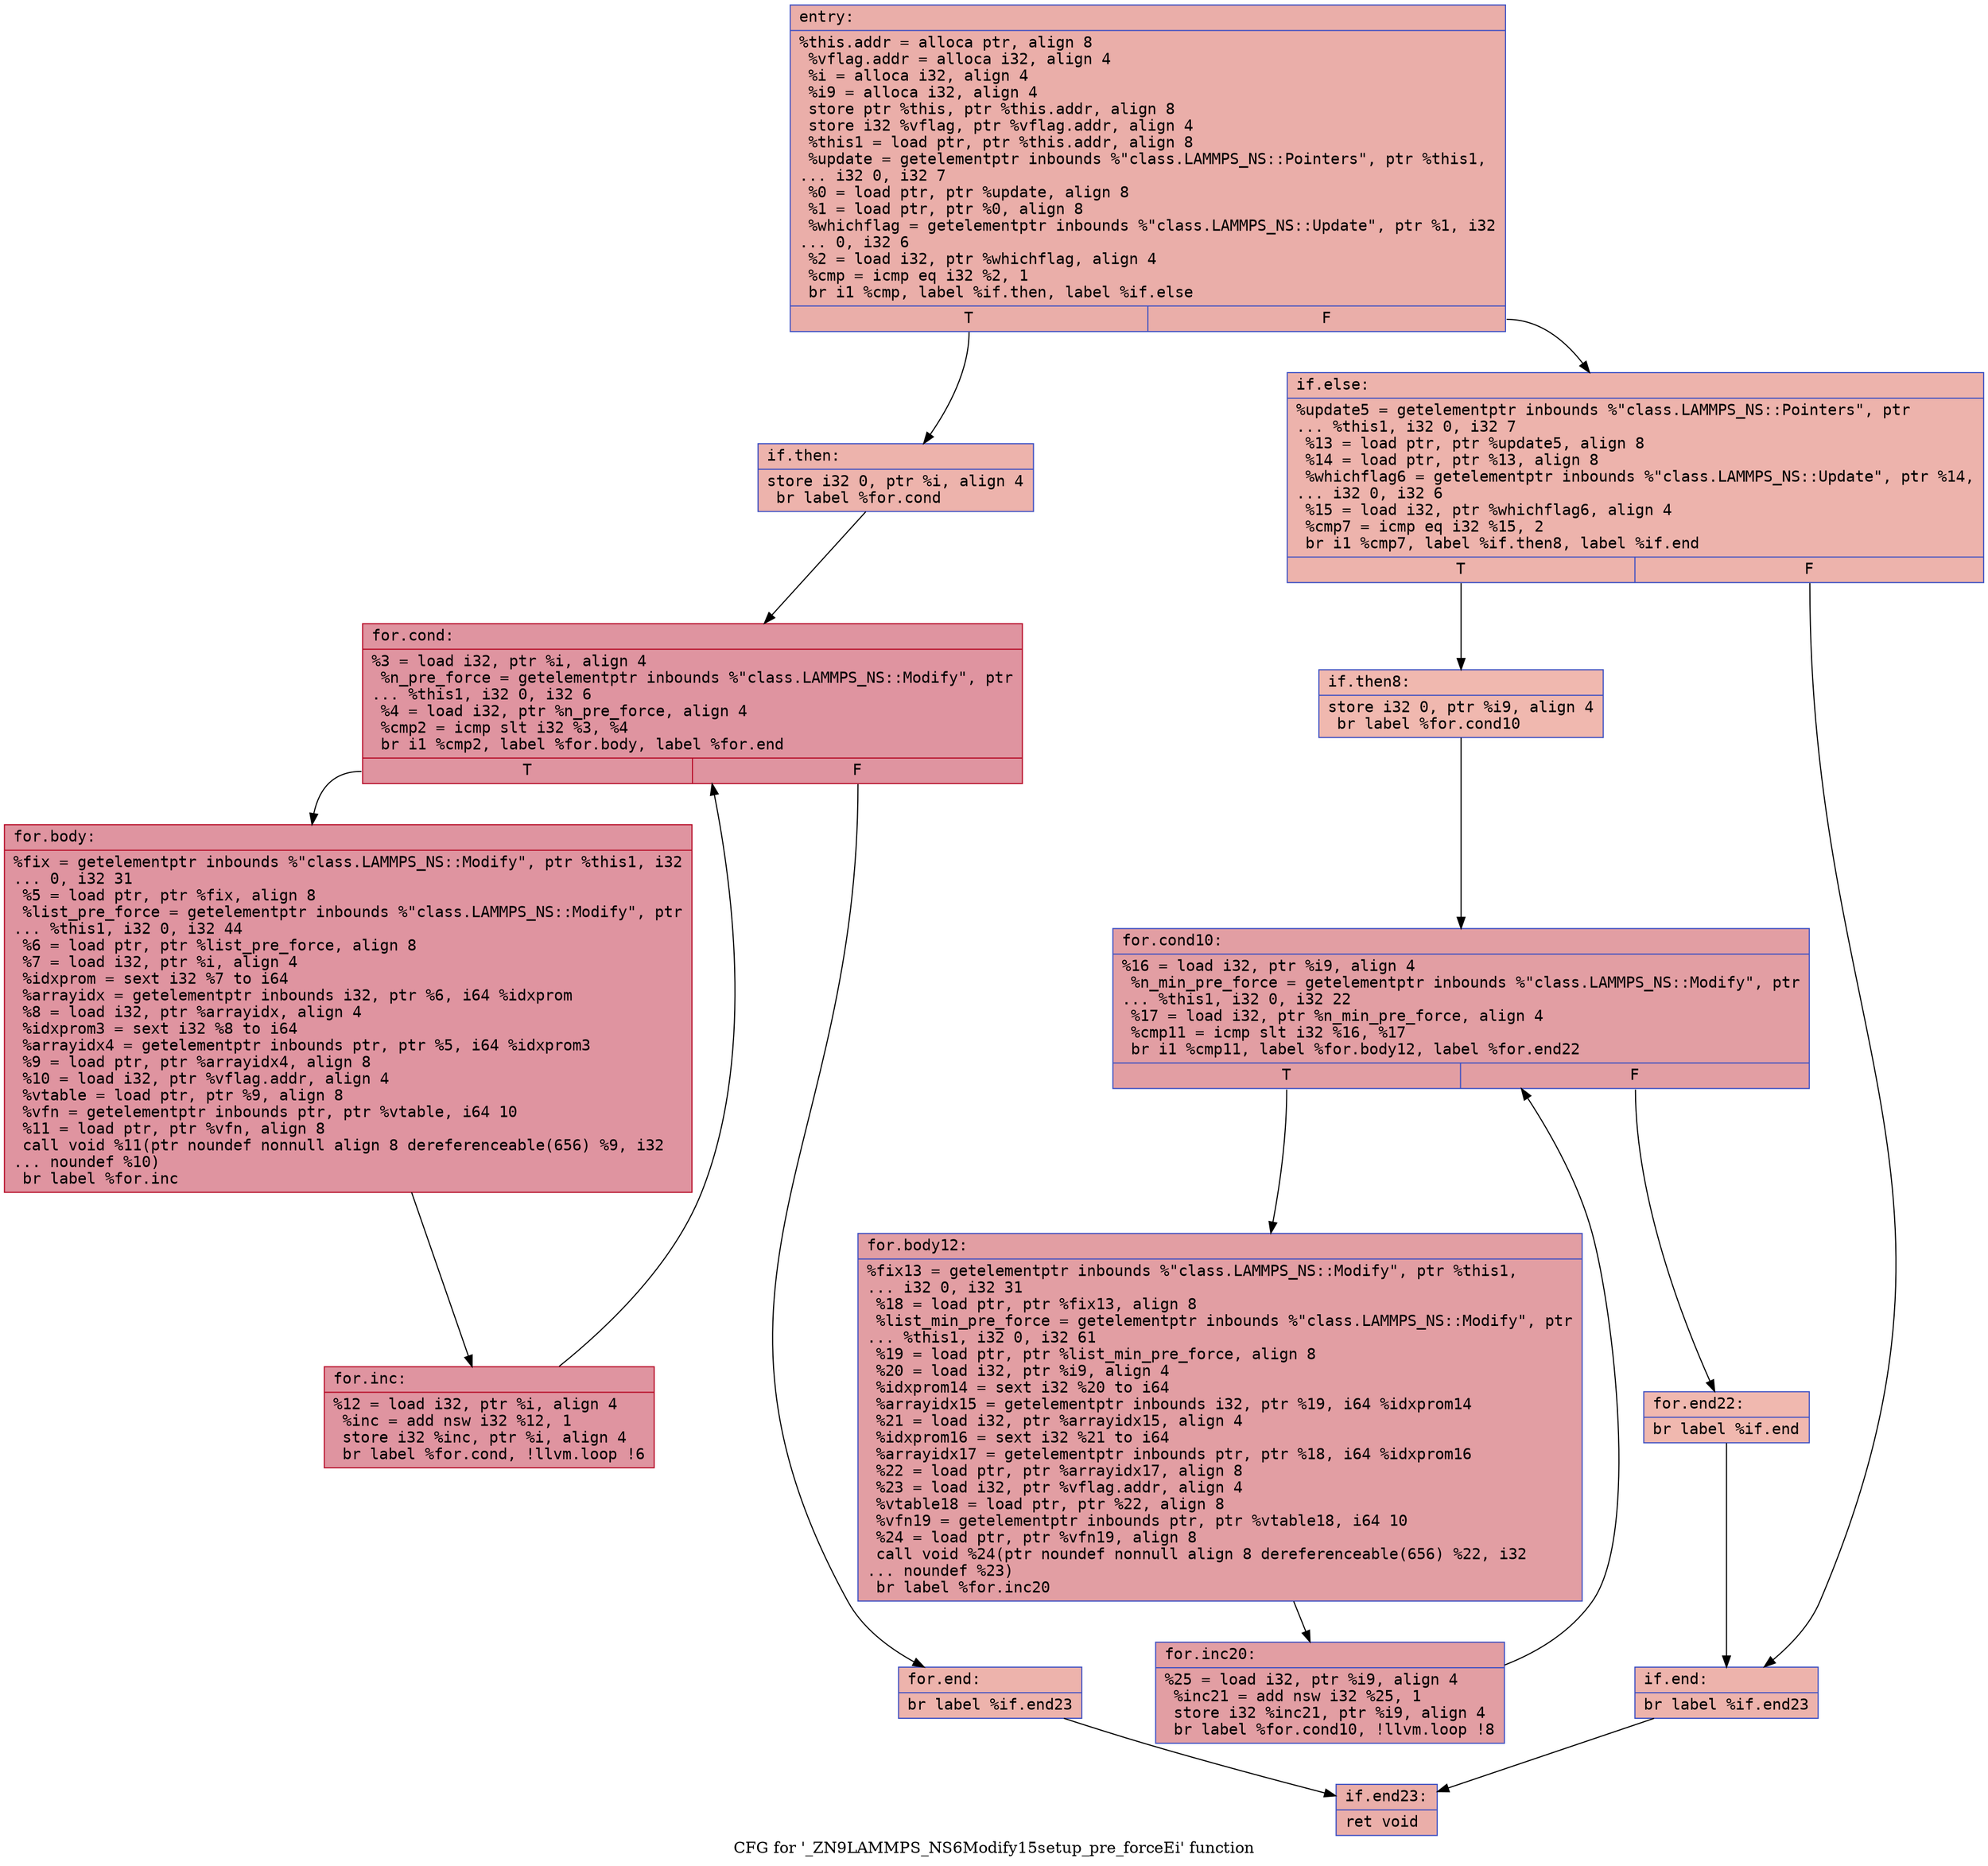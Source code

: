 digraph "CFG for '_ZN9LAMMPS_NS6Modify15setup_pre_forceEi' function" {
	label="CFG for '_ZN9LAMMPS_NS6Modify15setup_pre_forceEi' function";

	Node0x561f162b3eb0 [shape=record,color="#3d50c3ff", style=filled, fillcolor="#d0473d70" fontname="Courier",label="{entry:\l|  %this.addr = alloca ptr, align 8\l  %vflag.addr = alloca i32, align 4\l  %i = alloca i32, align 4\l  %i9 = alloca i32, align 4\l  store ptr %this, ptr %this.addr, align 8\l  store i32 %vflag, ptr %vflag.addr, align 4\l  %this1 = load ptr, ptr %this.addr, align 8\l  %update = getelementptr inbounds %\"class.LAMMPS_NS::Pointers\", ptr %this1,\l... i32 0, i32 7\l  %0 = load ptr, ptr %update, align 8\l  %1 = load ptr, ptr %0, align 8\l  %whichflag = getelementptr inbounds %\"class.LAMMPS_NS::Update\", ptr %1, i32\l... 0, i32 6\l  %2 = load i32, ptr %whichflag, align 4\l  %cmp = icmp eq i32 %2, 1\l  br i1 %cmp, label %if.then, label %if.else\l|{<s0>T|<s1>F}}"];
	Node0x561f162b3eb0:s0 -> Node0x561f162b46b0[tooltip="entry -> if.then\nProbability 50.00%" ];
	Node0x561f162b3eb0:s1 -> Node0x561f162b4720[tooltip="entry -> if.else\nProbability 50.00%" ];
	Node0x561f162b46b0 [shape=record,color="#3d50c3ff", style=filled, fillcolor="#d6524470" fontname="Courier",label="{if.then:\l|  store i32 0, ptr %i, align 4\l  br label %for.cond\l}"];
	Node0x561f162b46b0 -> Node0x561f162b49d0[tooltip="if.then -> for.cond\nProbability 100.00%" ];
	Node0x561f162b49d0 [shape=record,color="#b70d28ff", style=filled, fillcolor="#b70d2870" fontname="Courier",label="{for.cond:\l|  %3 = load i32, ptr %i, align 4\l  %n_pre_force = getelementptr inbounds %\"class.LAMMPS_NS::Modify\", ptr\l... %this1, i32 0, i32 6\l  %4 = load i32, ptr %n_pre_force, align 4\l  %cmp2 = icmp slt i32 %3, %4\l  br i1 %cmp2, label %for.body, label %for.end\l|{<s0>T|<s1>F}}"];
	Node0x561f162b49d0:s0 -> Node0x561f162b4d30[tooltip="for.cond -> for.body\nProbability 96.88%" ];
	Node0x561f162b49d0:s1 -> Node0x561f162b4db0[tooltip="for.cond -> for.end\nProbability 3.12%" ];
	Node0x561f162b4d30 [shape=record,color="#b70d28ff", style=filled, fillcolor="#b70d2870" fontname="Courier",label="{for.body:\l|  %fix = getelementptr inbounds %\"class.LAMMPS_NS::Modify\", ptr %this1, i32\l... 0, i32 31\l  %5 = load ptr, ptr %fix, align 8\l  %list_pre_force = getelementptr inbounds %\"class.LAMMPS_NS::Modify\", ptr\l... %this1, i32 0, i32 44\l  %6 = load ptr, ptr %list_pre_force, align 8\l  %7 = load i32, ptr %i, align 4\l  %idxprom = sext i32 %7 to i64\l  %arrayidx = getelementptr inbounds i32, ptr %6, i64 %idxprom\l  %8 = load i32, ptr %arrayidx, align 4\l  %idxprom3 = sext i32 %8 to i64\l  %arrayidx4 = getelementptr inbounds ptr, ptr %5, i64 %idxprom3\l  %9 = load ptr, ptr %arrayidx4, align 8\l  %10 = load i32, ptr %vflag.addr, align 4\l  %vtable = load ptr, ptr %9, align 8\l  %vfn = getelementptr inbounds ptr, ptr %vtable, i64 10\l  %11 = load ptr, ptr %vfn, align 8\l  call void %11(ptr noundef nonnull align 8 dereferenceable(656) %9, i32\l... noundef %10)\l  br label %for.inc\l}"];
	Node0x561f162b4d30 -> Node0x561f162b5b60[tooltip="for.body -> for.inc\nProbability 100.00%" ];
	Node0x561f162b5b60 [shape=record,color="#b70d28ff", style=filled, fillcolor="#b70d2870" fontname="Courier",label="{for.inc:\l|  %12 = load i32, ptr %i, align 4\l  %inc = add nsw i32 %12, 1\l  store i32 %inc, ptr %i, align 4\l  br label %for.cond, !llvm.loop !6\l}"];
	Node0x561f162b5b60 -> Node0x561f162b49d0[tooltip="for.inc -> for.cond\nProbability 100.00%" ];
	Node0x561f162b4db0 [shape=record,color="#3d50c3ff", style=filled, fillcolor="#d6524470" fontname="Courier",label="{for.end:\l|  br label %if.end23\l}"];
	Node0x561f162b4db0 -> Node0x561f162b5fb0[tooltip="for.end -> if.end23\nProbability 100.00%" ];
	Node0x561f162b4720 [shape=record,color="#3d50c3ff", style=filled, fillcolor="#d6524470" fontname="Courier",label="{if.else:\l|  %update5 = getelementptr inbounds %\"class.LAMMPS_NS::Pointers\", ptr\l... %this1, i32 0, i32 7\l  %13 = load ptr, ptr %update5, align 8\l  %14 = load ptr, ptr %13, align 8\l  %whichflag6 = getelementptr inbounds %\"class.LAMMPS_NS::Update\", ptr %14,\l... i32 0, i32 6\l  %15 = load i32, ptr %whichflag6, align 4\l  %cmp7 = icmp eq i32 %15, 2\l  br i1 %cmp7, label %if.then8, label %if.end\l|{<s0>T|<s1>F}}"];
	Node0x561f162b4720:s0 -> Node0x561f162b6470[tooltip="if.else -> if.then8\nProbability 50.00%" ];
	Node0x561f162b4720:s1 -> Node0x561f162b64f0[tooltip="if.else -> if.end\nProbability 50.00%" ];
	Node0x561f162b6470 [shape=record,color="#3d50c3ff", style=filled, fillcolor="#dc5d4a70" fontname="Courier",label="{if.then8:\l|  store i32 0, ptr %i9, align 4\l  br label %for.cond10\l}"];
	Node0x561f162b6470 -> Node0x561f162b66b0[tooltip="if.then8 -> for.cond10\nProbability 100.00%" ];
	Node0x561f162b66b0 [shape=record,color="#3d50c3ff", style=filled, fillcolor="#be242e70" fontname="Courier",label="{for.cond10:\l|  %16 = load i32, ptr %i9, align 4\l  %n_min_pre_force = getelementptr inbounds %\"class.LAMMPS_NS::Modify\", ptr\l... %this1, i32 0, i32 22\l  %17 = load i32, ptr %n_min_pre_force, align 4\l  %cmp11 = icmp slt i32 %16, %17\l  br i1 %cmp11, label %for.body12, label %for.end22\l|{<s0>T|<s1>F}}"];
	Node0x561f162b66b0:s0 -> Node0x561f162b6a70[tooltip="for.cond10 -> for.body12\nProbability 96.88%" ];
	Node0x561f162b66b0:s1 -> Node0x561f162b6ac0[tooltip="for.cond10 -> for.end22\nProbability 3.12%" ];
	Node0x561f162b6a70 [shape=record,color="#3d50c3ff", style=filled, fillcolor="#be242e70" fontname="Courier",label="{for.body12:\l|  %fix13 = getelementptr inbounds %\"class.LAMMPS_NS::Modify\", ptr %this1,\l... i32 0, i32 31\l  %18 = load ptr, ptr %fix13, align 8\l  %list_min_pre_force = getelementptr inbounds %\"class.LAMMPS_NS::Modify\", ptr\l... %this1, i32 0, i32 61\l  %19 = load ptr, ptr %list_min_pre_force, align 8\l  %20 = load i32, ptr %i9, align 4\l  %idxprom14 = sext i32 %20 to i64\l  %arrayidx15 = getelementptr inbounds i32, ptr %19, i64 %idxprom14\l  %21 = load i32, ptr %arrayidx15, align 4\l  %idxprom16 = sext i32 %21 to i64\l  %arrayidx17 = getelementptr inbounds ptr, ptr %18, i64 %idxprom16\l  %22 = load ptr, ptr %arrayidx17, align 8\l  %23 = load i32, ptr %vflag.addr, align 4\l  %vtable18 = load ptr, ptr %22, align 8\l  %vfn19 = getelementptr inbounds ptr, ptr %vtable18, i64 10\l  %24 = load ptr, ptr %vfn19, align 8\l  call void %24(ptr noundef nonnull align 8 dereferenceable(656) %22, i32\l... noundef %23)\l  br label %for.inc20\l}"];
	Node0x561f162b6a70 -> Node0x561f162b7710[tooltip="for.body12 -> for.inc20\nProbability 100.00%" ];
	Node0x561f162b7710 [shape=record,color="#3d50c3ff", style=filled, fillcolor="#be242e70" fontname="Courier",label="{for.inc20:\l|  %25 = load i32, ptr %i9, align 4\l  %inc21 = add nsw i32 %25, 1\l  store i32 %inc21, ptr %i9, align 4\l  br label %for.cond10, !llvm.loop !8\l}"];
	Node0x561f162b7710 -> Node0x561f162b66b0[tooltip="for.inc20 -> for.cond10\nProbability 100.00%" ];
	Node0x561f162b6ac0 [shape=record,color="#3d50c3ff", style=filled, fillcolor="#dc5d4a70" fontname="Courier",label="{for.end22:\l|  br label %if.end\l}"];
	Node0x561f162b6ac0 -> Node0x561f162b64f0[tooltip="for.end22 -> if.end\nProbability 100.00%" ];
	Node0x561f162b64f0 [shape=record,color="#3d50c3ff", style=filled, fillcolor="#d6524470" fontname="Courier",label="{if.end:\l|  br label %if.end23\l}"];
	Node0x561f162b64f0 -> Node0x561f162b5fb0[tooltip="if.end -> if.end23\nProbability 100.00%" ];
	Node0x561f162b5fb0 [shape=record,color="#3d50c3ff", style=filled, fillcolor="#d0473d70" fontname="Courier",label="{if.end23:\l|  ret void\l}"];
}
